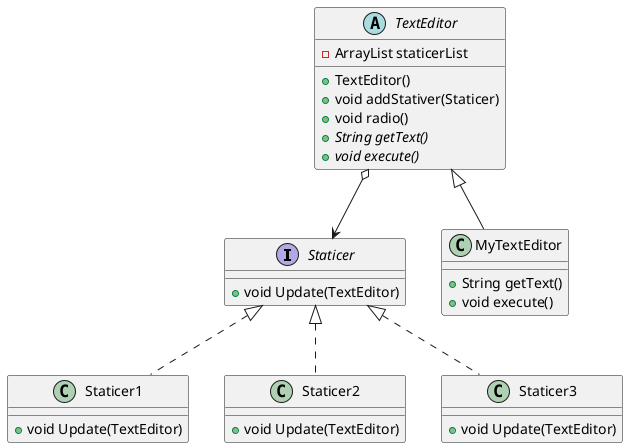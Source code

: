 @startuml

interface Staticer {
    + void Update(TextEditor)
}

abstract class TextEditor{
    - ArrayList staticerList
    + TextEditor()
    + void addStativer(Staticer)
    + void radio()
    {abstract} + String getText()
    {abstract} + void execute()
}

class MyTextEditor extends TextEditor{
    + String getText()
    + void execute()
}

class Staticer1 implements Staticer{
    + void Update(TextEditor)
}

class Staticer2 implements Staticer{
    + void Update(TextEditor)
}

class Staticer3 implements Staticer{
    + void Update(TextEditor)
}

TextEditor o--> Staticer 


@enduml